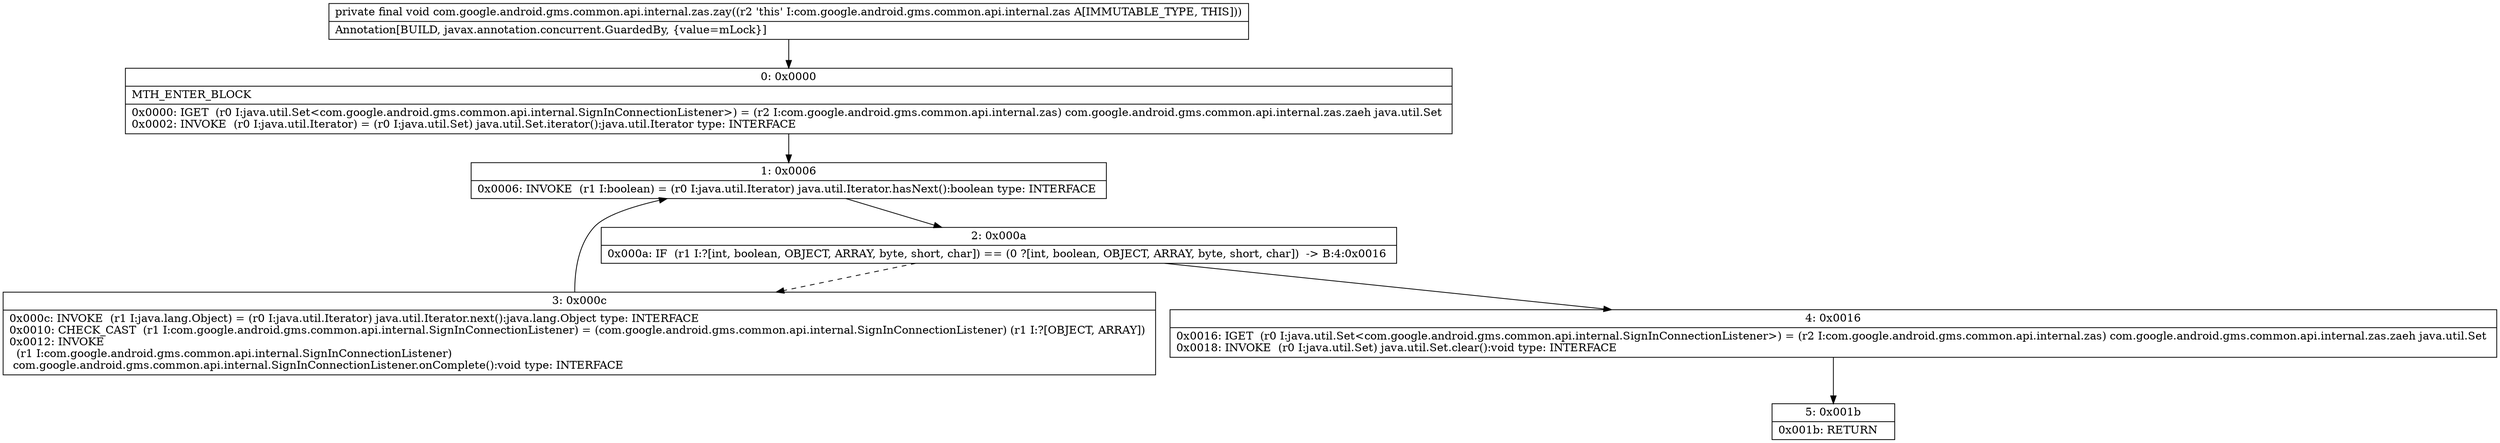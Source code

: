 digraph "CFG forcom.google.android.gms.common.api.internal.zas.zay()V" {
Node_0 [shape=record,label="{0\:\ 0x0000|MTH_ENTER_BLOCK\l|0x0000: IGET  (r0 I:java.util.Set\<com.google.android.gms.common.api.internal.SignInConnectionListener\>) = (r2 I:com.google.android.gms.common.api.internal.zas) com.google.android.gms.common.api.internal.zas.zaeh java.util.Set \l0x0002: INVOKE  (r0 I:java.util.Iterator) = (r0 I:java.util.Set) java.util.Set.iterator():java.util.Iterator type: INTERFACE \l}"];
Node_1 [shape=record,label="{1\:\ 0x0006|0x0006: INVOKE  (r1 I:boolean) = (r0 I:java.util.Iterator) java.util.Iterator.hasNext():boolean type: INTERFACE \l}"];
Node_2 [shape=record,label="{2\:\ 0x000a|0x000a: IF  (r1 I:?[int, boolean, OBJECT, ARRAY, byte, short, char]) == (0 ?[int, boolean, OBJECT, ARRAY, byte, short, char])  \-\> B:4:0x0016 \l}"];
Node_3 [shape=record,label="{3\:\ 0x000c|0x000c: INVOKE  (r1 I:java.lang.Object) = (r0 I:java.util.Iterator) java.util.Iterator.next():java.lang.Object type: INTERFACE \l0x0010: CHECK_CAST  (r1 I:com.google.android.gms.common.api.internal.SignInConnectionListener) = (com.google.android.gms.common.api.internal.SignInConnectionListener) (r1 I:?[OBJECT, ARRAY]) \l0x0012: INVOKE  \l  (r1 I:com.google.android.gms.common.api.internal.SignInConnectionListener)\l com.google.android.gms.common.api.internal.SignInConnectionListener.onComplete():void type: INTERFACE \l}"];
Node_4 [shape=record,label="{4\:\ 0x0016|0x0016: IGET  (r0 I:java.util.Set\<com.google.android.gms.common.api.internal.SignInConnectionListener\>) = (r2 I:com.google.android.gms.common.api.internal.zas) com.google.android.gms.common.api.internal.zas.zaeh java.util.Set \l0x0018: INVOKE  (r0 I:java.util.Set) java.util.Set.clear():void type: INTERFACE \l}"];
Node_5 [shape=record,label="{5\:\ 0x001b|0x001b: RETURN   \l}"];
MethodNode[shape=record,label="{private final void com.google.android.gms.common.api.internal.zas.zay((r2 'this' I:com.google.android.gms.common.api.internal.zas A[IMMUTABLE_TYPE, THIS]))  | Annotation[BUILD, javax.annotation.concurrent.GuardedBy, \{value=mLock\}]\l}"];
MethodNode -> Node_0;
Node_0 -> Node_1;
Node_1 -> Node_2;
Node_2 -> Node_3[style=dashed];
Node_2 -> Node_4;
Node_3 -> Node_1;
Node_4 -> Node_5;
}


